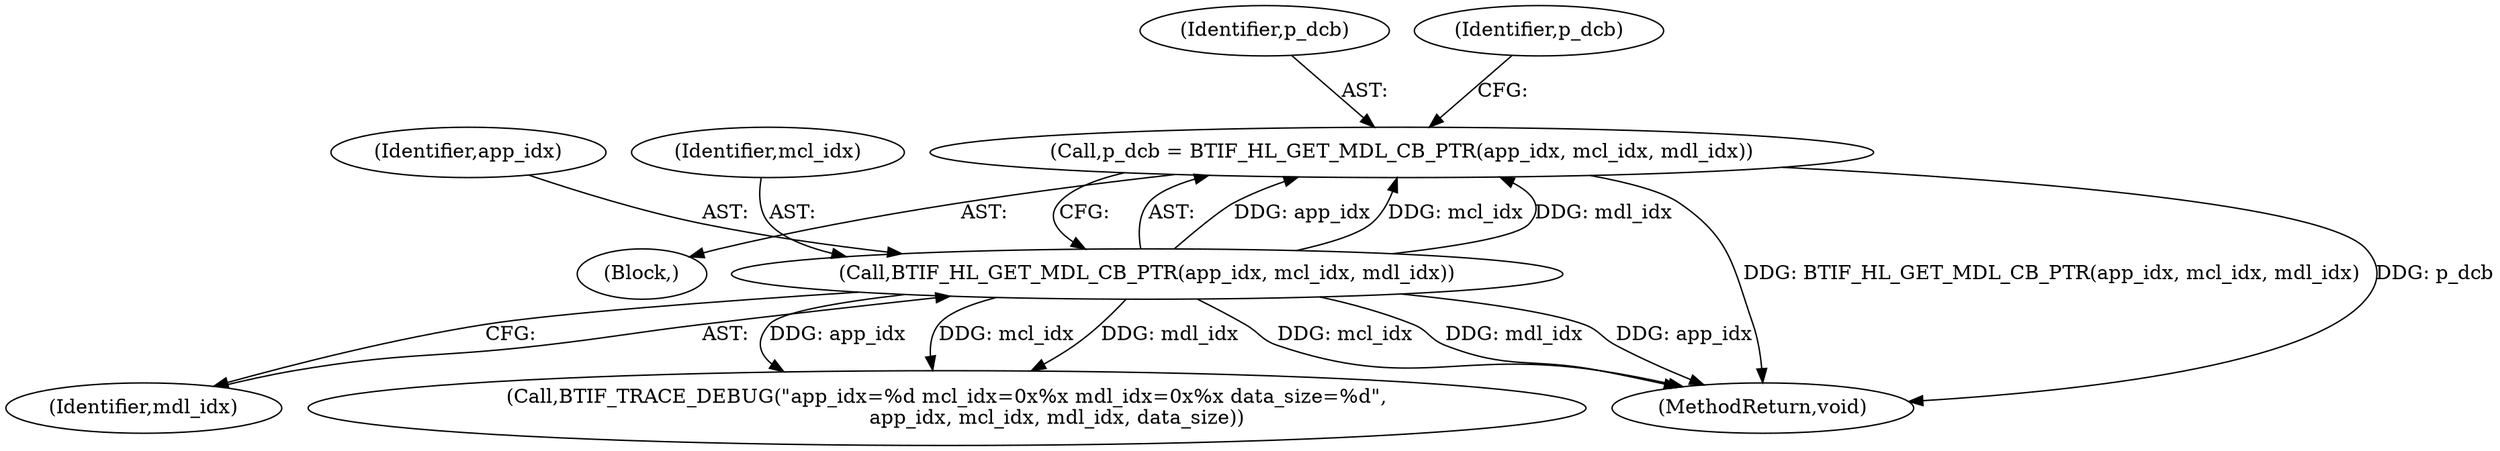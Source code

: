digraph "0_Android_472271b153c5dc53c28beac55480a8d8434b2d5c_11@pointer" {
"1000132" [label="(Call,p_dcb = BTIF_HL_GET_MDL_CB_PTR(app_idx, mcl_idx, mdl_idx))"];
"1000134" [label="(Call,BTIF_HL_GET_MDL_CB_PTR(app_idx, mcl_idx, mdl_idx))"];
"1000133" [label="(Identifier,p_dcb)"];
"1000134" [label="(Call,BTIF_HL_GET_MDL_CB_PTR(app_idx, mcl_idx, mdl_idx))"];
"1000137" [label="(Identifier,mdl_idx)"];
"1000135" [label="(Identifier,app_idx)"];
"1000131" [label="(Block,)"];
"1000161" [label="(Call,BTIF_TRACE_DEBUG(\"app_idx=%d mcl_idx=0x%x mdl_idx=0x%x data_size=%d\",\n                                   app_idx, mcl_idx, mdl_idx, data_size))"];
"1000132" [label="(Call,p_dcb = BTIF_HL_GET_MDL_CB_PTR(app_idx, mcl_idx, mdl_idx))"];
"1000136" [label="(Identifier,mcl_idx)"];
"1000210" [label="(MethodReturn,void)"];
"1000142" [label="(Identifier,p_dcb)"];
"1000132" -> "1000131"  [label="AST: "];
"1000132" -> "1000134"  [label="CFG: "];
"1000133" -> "1000132"  [label="AST: "];
"1000134" -> "1000132"  [label="AST: "];
"1000142" -> "1000132"  [label="CFG: "];
"1000132" -> "1000210"  [label="DDG: BTIF_HL_GET_MDL_CB_PTR(app_idx, mcl_idx, mdl_idx)"];
"1000132" -> "1000210"  [label="DDG: p_dcb"];
"1000134" -> "1000132"  [label="DDG: app_idx"];
"1000134" -> "1000132"  [label="DDG: mcl_idx"];
"1000134" -> "1000132"  [label="DDG: mdl_idx"];
"1000134" -> "1000137"  [label="CFG: "];
"1000135" -> "1000134"  [label="AST: "];
"1000136" -> "1000134"  [label="AST: "];
"1000137" -> "1000134"  [label="AST: "];
"1000134" -> "1000210"  [label="DDG: mcl_idx"];
"1000134" -> "1000210"  [label="DDG: mdl_idx"];
"1000134" -> "1000210"  [label="DDG: app_idx"];
"1000134" -> "1000161"  [label="DDG: app_idx"];
"1000134" -> "1000161"  [label="DDG: mcl_idx"];
"1000134" -> "1000161"  [label="DDG: mdl_idx"];
}
